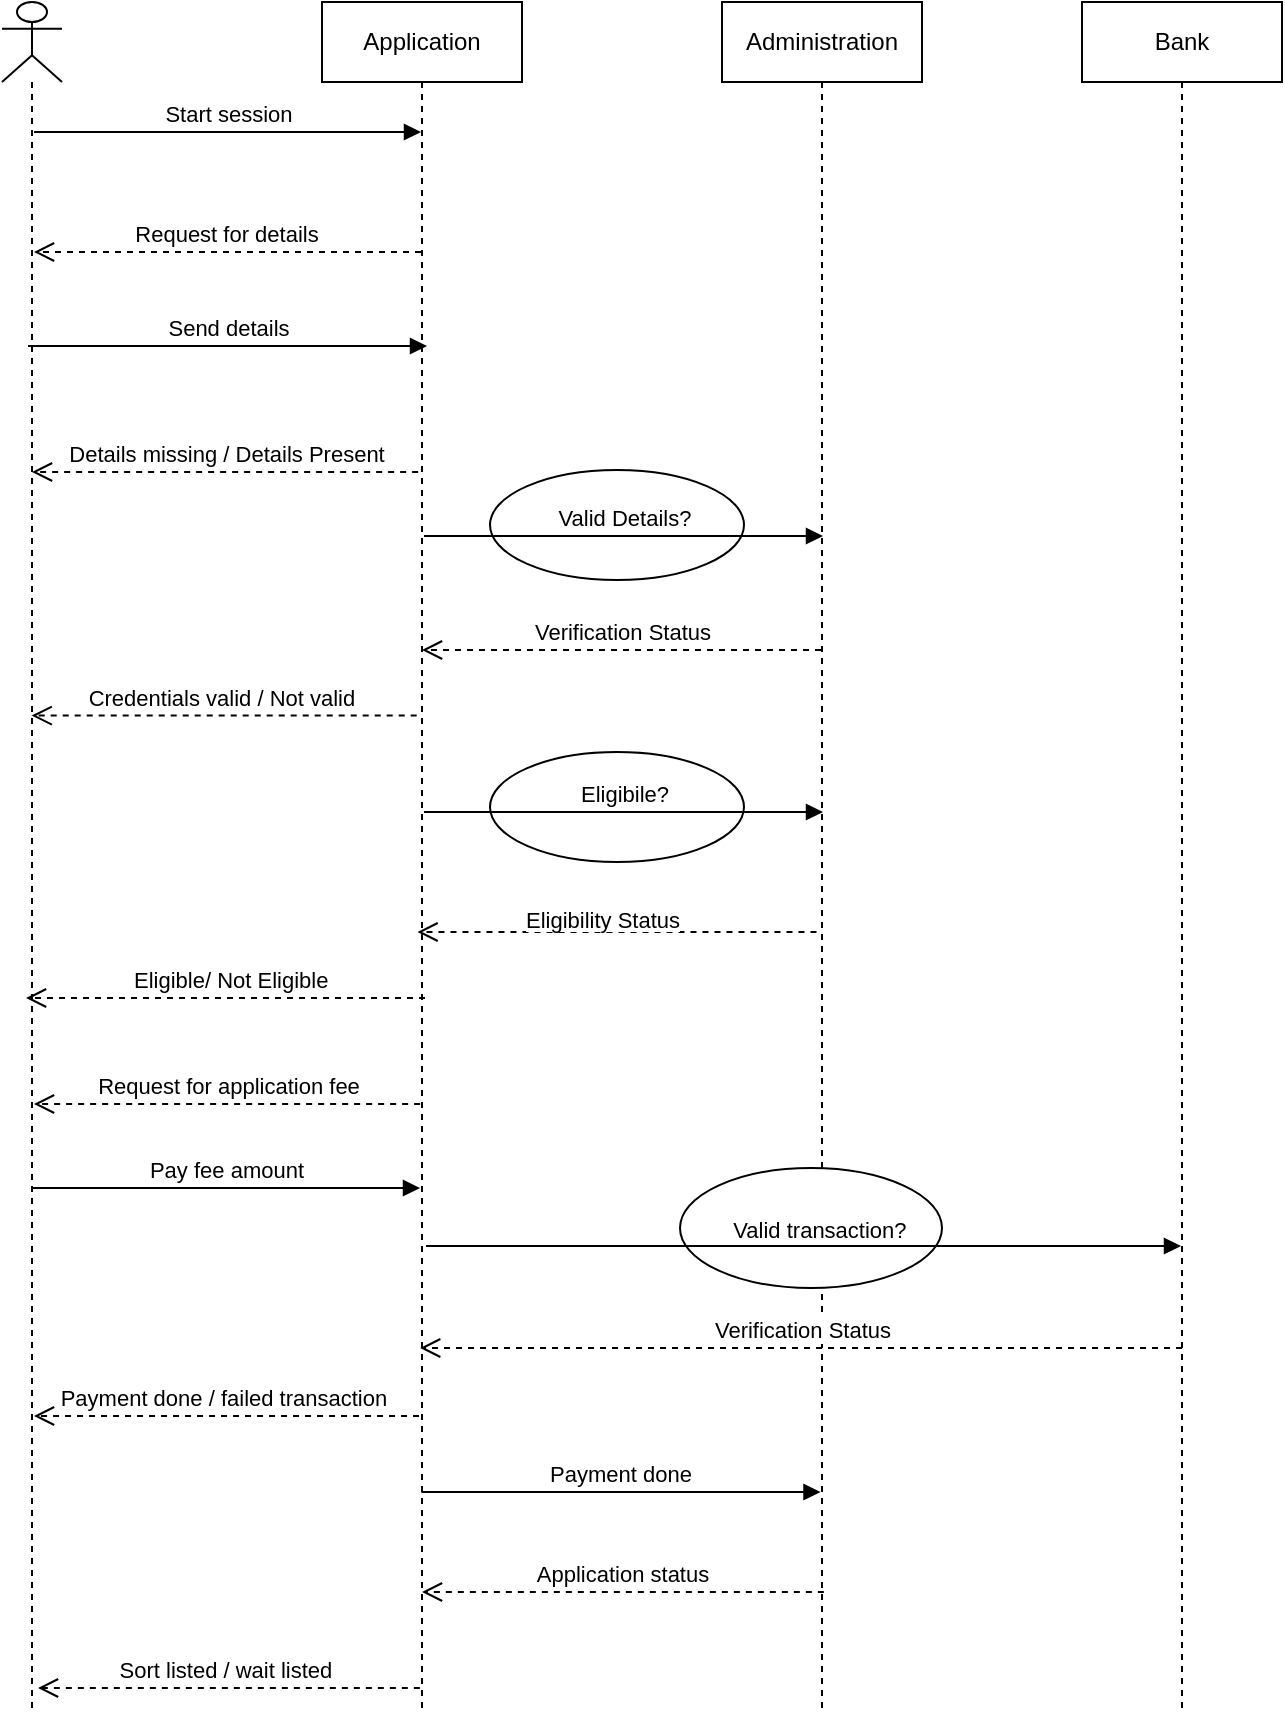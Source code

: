 <mxfile version="24.7.7">
  <diagram name="Page-1" id="S9iRQZJwqi7_hZqABlG5">
    <mxGraphModel grid="1" page="1" gridSize="10" guides="1" tooltips="1" connect="1" arrows="1" fold="1" pageScale="1" pageWidth="850" pageHeight="1100" math="0" shadow="0">
      <root>
        <mxCell id="0" />
        <mxCell id="1" parent="0" />
        <mxCell id="j7aMF0O2FUER8QF_j6tQ-43" value="" style="ellipse;whiteSpace=wrap;html=1;" vertex="1" parent="1">
          <mxGeometry x="354" y="420" width="127" height="55" as="geometry" />
        </mxCell>
        <mxCell id="j7aMF0O2FUER8QF_j6tQ-7" value="Administration" style="shape=umlLifeline;perimeter=lifelinePerimeter;whiteSpace=wrap;html=1;container=1;dropTarget=0;collapsible=0;recursiveResize=0;outlineConnect=0;portConstraint=eastwest;newEdgeStyle={&quot;curved&quot;:0,&quot;rounded&quot;:0};" vertex="1" parent="1">
          <mxGeometry x="470" y="45" width="100" height="855" as="geometry" />
        </mxCell>
        <mxCell id="j7aMF0O2FUER8QF_j6tQ-38" value="" style="ellipse;whiteSpace=wrap;html=1;" vertex="1" parent="1">
          <mxGeometry x="449" y="628" width="131" height="60" as="geometry" />
        </mxCell>
        <mxCell id="j7aMF0O2FUER8QF_j6tQ-29" value="" style="ellipse;whiteSpace=wrap;html=1;" vertex="1" parent="1">
          <mxGeometry x="354" y="279" width="127" height="55" as="geometry" />
        </mxCell>
        <mxCell id="j7aMF0O2FUER8QF_j6tQ-5" value="" style="shape=umlLifeline;perimeter=lifelinePerimeter;whiteSpace=wrap;html=1;container=1;dropTarget=0;collapsible=0;recursiveResize=0;outlineConnect=0;portConstraint=eastwest;newEdgeStyle={&quot;curved&quot;:0,&quot;rounded&quot;:0};participant=umlActor;" vertex="1" parent="1">
          <mxGeometry x="110" y="45" width="30" height="855" as="geometry" />
        </mxCell>
        <mxCell id="j7aMF0O2FUER8QF_j6tQ-6" value="Application" style="shape=umlLifeline;perimeter=lifelinePerimeter;whiteSpace=wrap;html=1;container=1;dropTarget=0;collapsible=0;recursiveResize=0;outlineConnect=0;portConstraint=eastwest;newEdgeStyle={&quot;curved&quot;:0,&quot;rounded&quot;:0};" vertex="1" parent="1">
          <mxGeometry x="270" y="45" width="100" height="855" as="geometry" />
        </mxCell>
        <mxCell id="j7aMF0O2FUER8QF_j6tQ-8" value="Bank" style="shape=umlLifeline;perimeter=lifelinePerimeter;whiteSpace=wrap;html=1;container=1;dropTarget=0;collapsible=0;recursiveResize=0;outlineConnect=0;portConstraint=eastwest;newEdgeStyle={&quot;curved&quot;:0,&quot;rounded&quot;:0};" vertex="1" parent="1">
          <mxGeometry x="650" y="45" width="100" height="855" as="geometry" />
        </mxCell>
        <mxCell id="j7aMF0O2FUER8QF_j6tQ-10" value="Start session" style="html=1;verticalAlign=bottom;endArrow=block;curved=0;rounded=0;" edge="1" parent="1" target="j7aMF0O2FUER8QF_j6tQ-6">
          <mxGeometry width="80" relative="1" as="geometry">
            <mxPoint x="126" y="110" as="sourcePoint" />
            <mxPoint x="290" y="110" as="targetPoint" />
          </mxGeometry>
        </mxCell>
        <mxCell id="j7aMF0O2FUER8QF_j6tQ-11" value="Request for details" style="html=1;verticalAlign=bottom;endArrow=open;dashed=1;endSize=8;curved=0;rounded=0;" edge="1" parent="1">
          <mxGeometry relative="1" as="geometry">
            <mxPoint x="319.5" y="170" as="sourcePoint" />
            <mxPoint x="126" y="170" as="targetPoint" />
          </mxGeometry>
        </mxCell>
        <mxCell id="j7aMF0O2FUER8QF_j6tQ-15" value="Verification Status" style="html=1;verticalAlign=bottom;endArrow=open;dashed=1;endSize=8;curved=0;rounded=0;" edge="1" parent="1">
          <mxGeometry relative="1" as="geometry">
            <mxPoint x="519.5" y="369" as="sourcePoint" />
            <mxPoint x="320" y="369" as="targetPoint" />
          </mxGeometry>
        </mxCell>
        <mxCell id="j7aMF0O2FUER8QF_j6tQ-16" value="Credentials valid / Not valid&amp;nbsp;" style="html=1;verticalAlign=bottom;endArrow=open;dashed=1;endSize=8;curved=0;rounded=0;" edge="1" parent="1">
          <mxGeometry relative="1" as="geometry">
            <mxPoint x="317.35" y="401.79" as="sourcePoint" />
            <mxPoint x="124.833" y="401.79" as="targetPoint" />
          </mxGeometry>
        </mxCell>
        <mxCell id="j7aMF0O2FUER8QF_j6tQ-17" value="&lt;div&gt;&lt;br&gt;&lt;/div&gt;&lt;div&gt;Send details&lt;br&gt;&lt;/div&gt;" style="html=1;verticalAlign=bottom;endArrow=block;curved=0;rounded=0;" edge="1" parent="1">
          <mxGeometry x="-0.002" width="80" relative="1" as="geometry">
            <mxPoint x="123" y="217" as="sourcePoint" />
            <mxPoint x="322.5" y="217" as="targetPoint" />
            <mxPoint as="offset" />
          </mxGeometry>
        </mxCell>
        <mxCell id="j7aMF0O2FUER8QF_j6tQ-28" value="Valid Details?" style="html=1;verticalAlign=bottom;endArrow=block;curved=0;rounded=0;" edge="1" parent="1">
          <mxGeometry x="-0.002" width="80" relative="1" as="geometry">
            <mxPoint x="321" y="312" as="sourcePoint" />
            <mxPoint x="520.5" y="312" as="targetPoint" />
            <mxPoint as="offset" />
          </mxGeometry>
        </mxCell>
        <mxCell id="j7aMF0O2FUER8QF_j6tQ-30" value="Details missing / Details Present" style="html=1;verticalAlign=bottom;endArrow=open;dashed=1;endSize=8;curved=0;rounded=0;exitX=0.491;exitY=0.387;exitDx=0;exitDy=0;exitPerimeter=0;" edge="1" parent="1">
          <mxGeometry relative="1" as="geometry">
            <mxPoint x="318.07" y="279.995" as="sourcePoint" />
            <mxPoint x="125" y="280" as="targetPoint" />
          </mxGeometry>
        </mxCell>
        <mxCell id="j7aMF0O2FUER8QF_j6tQ-33" value="Request for application fee" style="html=1;verticalAlign=bottom;endArrow=open;dashed=1;endSize=8;curved=0;rounded=0;exitX=0.491;exitY=0.387;exitDx=0;exitDy=0;exitPerimeter=0;" edge="1" parent="1">
          <mxGeometry relative="1" as="geometry">
            <mxPoint x="319.07" y="595.995" as="sourcePoint" />
            <mxPoint x="126" y="596" as="targetPoint" />
          </mxGeometry>
        </mxCell>
        <mxCell id="j7aMF0O2FUER8QF_j6tQ-34" value="Pay fee amount" style="html=1;verticalAlign=bottom;endArrow=block;curved=0;rounded=0;" edge="1" parent="1">
          <mxGeometry width="80" relative="1" as="geometry">
            <mxPoint x="125" y="638" as="sourcePoint" />
            <mxPoint x="319" y="638" as="targetPoint" />
          </mxGeometry>
        </mxCell>
        <mxCell id="j7aMF0O2FUER8QF_j6tQ-37" value="Valid transaction?&amp;nbsp;" style="html=1;verticalAlign=bottom;endArrow=block;curved=0;rounded=0;" edge="1" parent="1">
          <mxGeometry x="0.049" y="-1" width="80" relative="1" as="geometry">
            <mxPoint x="322" y="667" as="sourcePoint" />
            <mxPoint x="699.5" y="667" as="targetPoint" />
            <mxPoint as="offset" />
          </mxGeometry>
        </mxCell>
        <mxCell id="j7aMF0O2FUER8QF_j6tQ-40" value="Verification Status" style="html=1;verticalAlign=bottom;endArrow=open;dashed=1;endSize=8;curved=0;rounded=0;" edge="1" parent="1">
          <mxGeometry relative="1" as="geometry">
            <mxPoint x="700" y="718" as="sourcePoint" />
            <mxPoint x="319.071" y="718" as="targetPoint" />
          </mxGeometry>
        </mxCell>
        <mxCell id="j7aMF0O2FUER8QF_j6tQ-41" value="Payment done / failed transaction&amp;nbsp;" style="html=1;verticalAlign=bottom;endArrow=open;dashed=1;endSize=8;curved=0;rounded=0;" edge="1" parent="1">
          <mxGeometry relative="1" as="geometry">
            <mxPoint x="318.52" y="752" as="sourcePoint" />
            <mxPoint x="126.003" y="752" as="targetPoint" />
          </mxGeometry>
        </mxCell>
        <mxCell id="j7aMF0O2FUER8QF_j6tQ-42" value="Eligibile?" style="html=1;verticalAlign=bottom;endArrow=block;curved=0;rounded=0;" edge="1" parent="1">
          <mxGeometry x="-0.002" width="80" relative="1" as="geometry">
            <mxPoint x="321" y="450" as="sourcePoint" />
            <mxPoint x="520.5" y="450" as="targetPoint" />
            <mxPoint as="offset" />
          </mxGeometry>
        </mxCell>
        <mxCell id="j7aMF0O2FUER8QF_j6tQ-44" value="&lt;div style=&quot;text-align: start;&quot;&gt;&lt;font face=&quot;monospace&quot; color=&quot;rgba(0, 0, 0, 0)&quot;&gt;&lt;span style=&quot;font-size: 0px; background-color: rgb(251, 251, 251);&quot;&gt;s&lt;/span&gt;&lt;/font&gt;&lt;/div&gt;" style="html=1;verticalAlign=bottom;endArrow=open;dashed=1;endSize=8;curved=0;rounded=0;" edge="1" parent="1">
          <mxGeometry relative="1" as="geometry">
            <mxPoint x="517.25" y="510" as="sourcePoint" />
            <mxPoint x="317.75" y="510" as="targetPoint" />
          </mxGeometry>
        </mxCell>
        <mxCell id="j7aMF0O2FUER8QF_j6tQ-46" value="&lt;span style=&quot;font-size: 11px; text-align: center; text-wrap: nowrap; background-color: rgb(255, 255, 255);&quot;&gt;Eligibility Status&lt;/span&gt;" style="text;whiteSpace=wrap;html=1;" vertex="1" parent="1">
          <mxGeometry x="370" y="490" width="120" height="40" as="geometry" />
        </mxCell>
        <mxCell id="j7aMF0O2FUER8QF_j6tQ-47" value="&lt;div style=&quot;text-align: start;&quot;&gt;&lt;font face=&quot;monospace&quot; color=&quot;rgba(0, 0, 0, 0)&quot;&gt;&lt;span style=&quot;font-size: 0px; background-color: rgb(251, 251, 251);&quot;&gt;s&lt;/span&gt;&lt;/font&gt;&lt;/div&gt;" style="html=1;verticalAlign=bottom;endArrow=open;dashed=1;endSize=8;curved=0;rounded=0;" edge="1" parent="1">
          <mxGeometry relative="1" as="geometry">
            <mxPoint x="321.5" y="543" as="sourcePoint" />
            <mxPoint x="122" y="543" as="targetPoint" />
          </mxGeometry>
        </mxCell>
        <mxCell id="j7aMF0O2FUER8QF_j6tQ-49" value="&lt;span style=&quot;color: rgb(0, 0, 0); font-family: Helvetica; font-size: 11px; font-style: normal; font-variant-ligatures: normal; font-variant-caps: normal; font-weight: 400; letter-spacing: normal; orphans: 2; text-align: center; text-indent: 0px; text-transform: none; widows: 2; word-spacing: 0px; -webkit-text-stroke-width: 0px; white-space: nowrap; background-color: rgb(255, 255, 255); text-decoration-thickness: initial; text-decoration-style: initial; text-decoration-color: initial; display: inline !important; float: none;&quot;&gt;Eligible/ Not Eligible&lt;/span&gt;" style="text;whiteSpace=wrap;html=1;" vertex="1" parent="1">
          <mxGeometry x="174" y="520" width="110" height="40" as="geometry" />
        </mxCell>
        <mxCell id="j7aMF0O2FUER8QF_j6tQ-50" value="Payment done" style="html=1;verticalAlign=bottom;endArrow=block;curved=0;rounded=0;" edge="1" parent="1">
          <mxGeometry x="-0.002" width="80" relative="1" as="geometry">
            <mxPoint x="319.75" y="790" as="sourcePoint" />
            <mxPoint x="519.25" y="790" as="targetPoint" />
            <mxPoint as="offset" />
          </mxGeometry>
        </mxCell>
        <mxCell id="j7aMF0O2FUER8QF_j6tQ-52" value="Application status" style="html=1;verticalAlign=bottom;endArrow=open;dashed=1;endSize=8;curved=0;rounded=0;" edge="1" parent="1">
          <mxGeometry relative="1" as="geometry">
            <mxPoint x="520.93" y="840" as="sourcePoint" />
            <mxPoint x="320" y="840" as="targetPoint" />
          </mxGeometry>
        </mxCell>
        <mxCell id="j7aMF0O2FUER8QF_j6tQ-53" value="Sort listed / wait listed&amp;nbsp;" style="html=1;verticalAlign=bottom;endArrow=open;dashed=1;endSize=8;curved=0;rounded=0;" edge="1" parent="1">
          <mxGeometry relative="1" as="geometry">
            <mxPoint x="318.93" y="888" as="sourcePoint" />
            <mxPoint x="128" y="888" as="targetPoint" />
          </mxGeometry>
        </mxCell>
      </root>
    </mxGraphModel>
  </diagram>
</mxfile>
